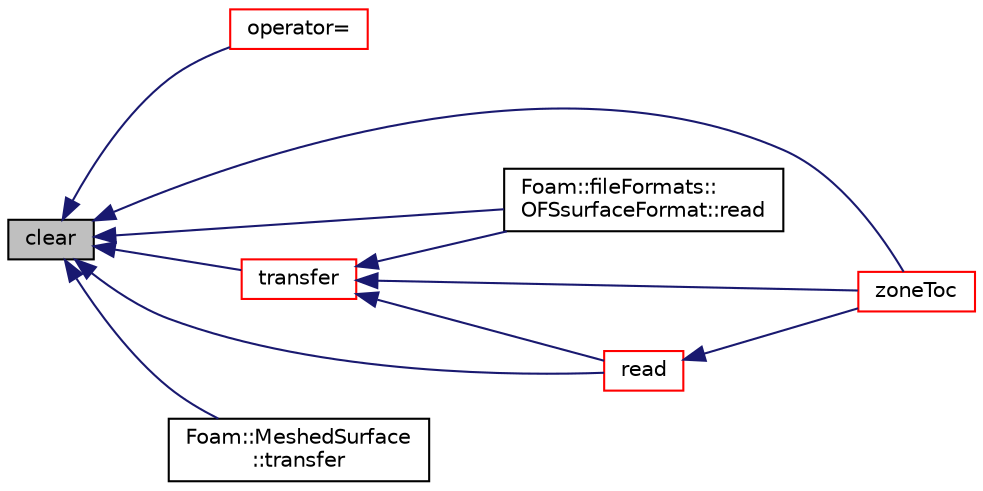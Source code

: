 digraph "clear"
{
  bgcolor="transparent";
  edge [fontname="Helvetica",fontsize="10",labelfontname="Helvetica",labelfontsize="10"];
  node [fontname="Helvetica",fontsize="10",shape=record];
  rankdir="LR";
  Node1 [label="clear",height=0.2,width=0.4,color="black", fillcolor="grey75", style="filled", fontcolor="black"];
  Node1 -> Node2 [dir="back",color="midnightblue",fontsize="10",style="solid",fontname="Helvetica"];
  Node2 [label="operator=",height=0.2,width=0.4,color="red",URL="$a02761.html#a53075e9ec350d81ce2cfd0bb4db14e49"];
  Node1 -> Node3 [dir="back",color="midnightblue",fontsize="10",style="solid",fontname="Helvetica"];
  Node3 [label="Foam::fileFormats::\lOFSsurfaceFormat::read",height=0.2,width=0.4,color="black",URL="$a01702.html#a24d92b5c3f729a8dd4695ed2225ad690",tooltip="Read UnsortedMeshedSurface. "];
  Node1 -> Node4 [dir="back",color="midnightblue",fontsize="10",style="solid",fontname="Helvetica"];
  Node4 [label="read",height=0.2,width=0.4,color="red",URL="$a02761.html#a8b399ba606eec0c1c103e9531978fb34",tooltip="Read from file. Chooses reader based on explicit extension. "];
  Node4 -> Node5 [dir="back",color="midnightblue",fontsize="10",style="solid",fontname="Helvetica"];
  Node5 [label="zoneToc",height=0.2,width=0.4,color="red",URL="$a02761.html#a21923b04f7adbbfb5d40f37e13ea1f22",tooltip="Return const access to the zone table-of-contents. "];
  Node1 -> Node6 [dir="back",color="midnightblue",fontsize="10",style="solid",fontname="Helvetica"];
  Node6 [label="transfer",height=0.2,width=0.4,color="red",URL="$a02761.html#a6df38f92358a4c8ec775d27efb154326",tooltip="Transfer the contents of the argument and annul the argument. "];
  Node6 -> Node3 [dir="back",color="midnightblue",fontsize="10",style="solid",fontname="Helvetica"];
  Node6 -> Node4 [dir="back",color="midnightblue",fontsize="10",style="solid",fontname="Helvetica"];
  Node6 -> Node5 [dir="back",color="midnightblue",fontsize="10",style="solid",fontname="Helvetica"];
  Node1 -> Node7 [dir="back",color="midnightblue",fontsize="10",style="solid",fontname="Helvetica"];
  Node7 [label="Foam::MeshedSurface\l::transfer",height=0.2,width=0.4,color="black",URL="$a01464.html#a6df38f92358a4c8ec775d27efb154326",tooltip="Transfer the contents of the argument and annul the argument. "];
  Node1 -> Node5 [dir="back",color="midnightblue",fontsize="10",style="solid",fontname="Helvetica"];
}
